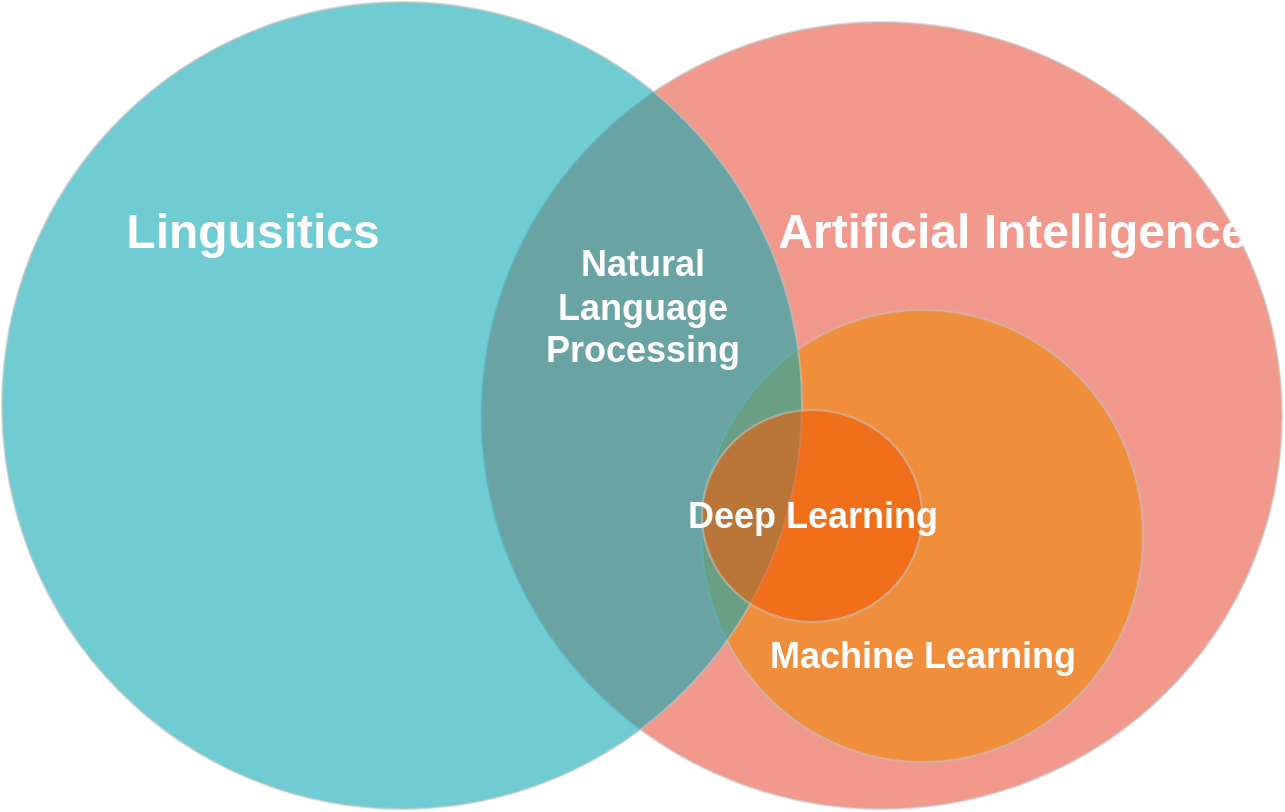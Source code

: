 <mxfile version="15.8.4" type="device"><diagram id="3228e29e-7158-1315-38df-8450db1d8a1d" name="Page-1"><mxGraphModel dx="1020" dy="1112" grid="1" gridSize="10" guides="1" tooltips="1" connect="1" arrows="1" fold="1" page="1" pageScale="1" pageWidth="1169" pageHeight="827" background="none" math="0" shadow="0"><root><mxCell id="0"/><mxCell id="1" parent="0"/><mxCell id="21533" value="" style="ellipse;fillColor=#e85642;opacity=60;strokeColor=#C4C4C4;html=1;fontColor=#FFFFFF;" parent="1" vertex="1"><mxGeometry x="429.75" y="120" width="400.25" height="393.5" as="geometry"/></mxCell><mxCell id="21531" value="" style="ellipse;fillColor=#F08705;opacity=60;strokeColor=#C4C4C4;html=1;fontColor=#FFFFFF;" parent="1" vertex="1"><mxGeometry x="540" y="264" width="220.5" height="226" as="geometry"/></mxCell><mxCell id="21532" value="" style="ellipse;fillColor=#12AAB5;opacity=60;strokeColor=#C4C4C4;html=1;fontColor=#FFFFFF;" parent="1" vertex="1"><mxGeometry x="190" y="110" width="400" height="403.5" as="geometry"/></mxCell><mxCell id="21534" value="&lt;b&gt;Lingusitics&lt;/b&gt;" style="text;fontSize=24;align=center;verticalAlign=middle;html=1;fontColor=#FFFFFF;" parent="1" vertex="1"><mxGeometry x="220" y="190" width="190" height="70" as="geometry"/></mxCell><mxCell id="21535" value="&lt;b&gt;Artificial Intelligence&lt;/b&gt;" style="text;fontSize=24;align=center;verticalAlign=middle;html=1;fontColor=#FFFFFF;" parent="1" vertex="1"><mxGeometry x="600" y="190" width="190" height="70" as="geometry"/></mxCell><mxCell id="21536" value="&lt;b&gt;&lt;font style=&quot;font-size: 18px&quot;&gt;Machine Learning&lt;/font&gt;&lt;/b&gt;" style="text;fontSize=24;align=center;verticalAlign=middle;html=1;fontColor=#FFFFFF;" parent="1" vertex="1"><mxGeometry x="555.25" y="400" width="190" height="70" as="geometry"/></mxCell><mxCell id="21537" value="&lt;b&gt;&lt;font style=&quot;font-size: 18px&quot;&gt;Natural&lt;br&gt;Language&lt;br&gt;Processing&lt;/font&gt;&lt;/b&gt;" style="text;align=center;html=1;fontColor=#FFFFFF;fontSize=16;" parent="1" vertex="1"><mxGeometry x="490" y="224" width="40" height="40" as="geometry"/></mxCell><mxCell id="5ig5InAJoKcyBi6njqmR-21541" value="" style="ellipse;fillColor=#F05B05;opacity=60;strokeColor=#C4C4C4;html=1;fontColor=#FFFFFF;" vertex="1" parent="1"><mxGeometry x="540" y="314" width="110" height="106" as="geometry"/></mxCell><mxCell id="21538" value="&lt;b&gt;&lt;font style=&quot;font-size: 18px&quot;&gt;Deep Learning&lt;/font&gt;&lt;/b&gt;" style="text;align=center;html=1;fontColor=#FFFFFF;fontSize=16;" parent="1" vertex="1"><mxGeometry x="575" y="350" width="40" height="40" as="geometry"/></mxCell><mxCell id="5ig5InAJoKcyBi6njqmR-21542" style="edgeStyle=orthogonalEdgeStyle;rounded=0;orthogonalLoop=1;jettySize=auto;html=1;exitX=0.5;exitY=1;exitDx=0;exitDy=0;fontSize=18;" edge="1" parent="1" source="21537" target="21537"><mxGeometry relative="1" as="geometry"/></mxCell></root></mxGraphModel></diagram></mxfile>